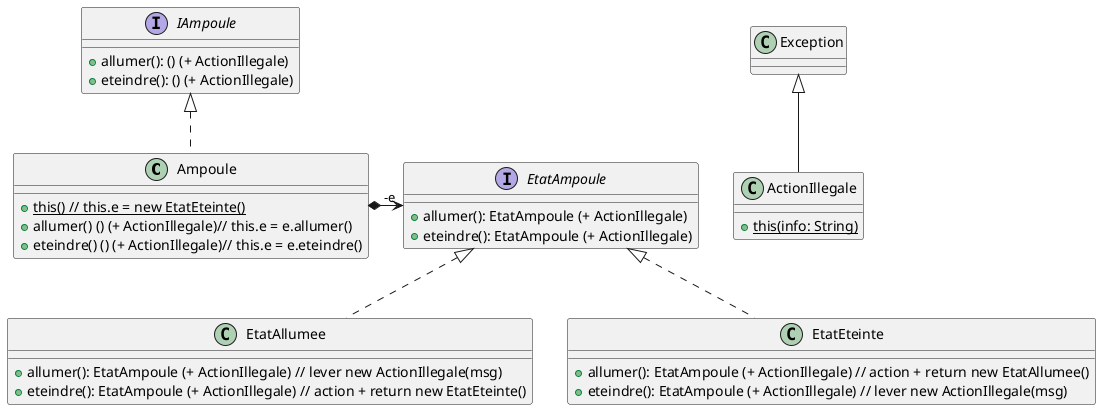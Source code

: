 @startuml C5Model

class Ampoule implements IAmpoule{
    {static} + this() // this.e = new EtatEteinte()
    + allumer() () (+ ActionIllegale)// this.e = e.allumer()
    + eteindre() () (+ ActionIllegale)// this.e = e.eteindre()
}

Ampoule *-> "-e" EtatAmpoule

interface IAmpoule {
    + allumer(): () (+ ActionIllegale)
    + eteindre(): () (+ ActionIllegale)
}

interface EtatAmpoule {
    + allumer(): EtatAmpoule (+ ActionIllegale)
    + eteindre(): EtatAmpoule (+ ActionIllegale)
}

class EtatAllumee implements EtatAmpoule {
    + allumer(): EtatAmpoule (+ ActionIllegale) // lever new ActionIllegale(msg)
    + eteindre(): EtatAmpoule (+ ActionIllegale) // action + return new EtatEteinte()
}

class EtatEteinte implements EtatAmpoule {
    + allumer(): EtatAmpoule (+ ActionIllegale) // action + return new EtatAllumee()
    + eteindre(): EtatAmpoule (+ ActionIllegale) // lever new ActionIllegale(msg)
}

class ActionIllegale extends Exception {
    {static} + this(info: String)
}

@enduml